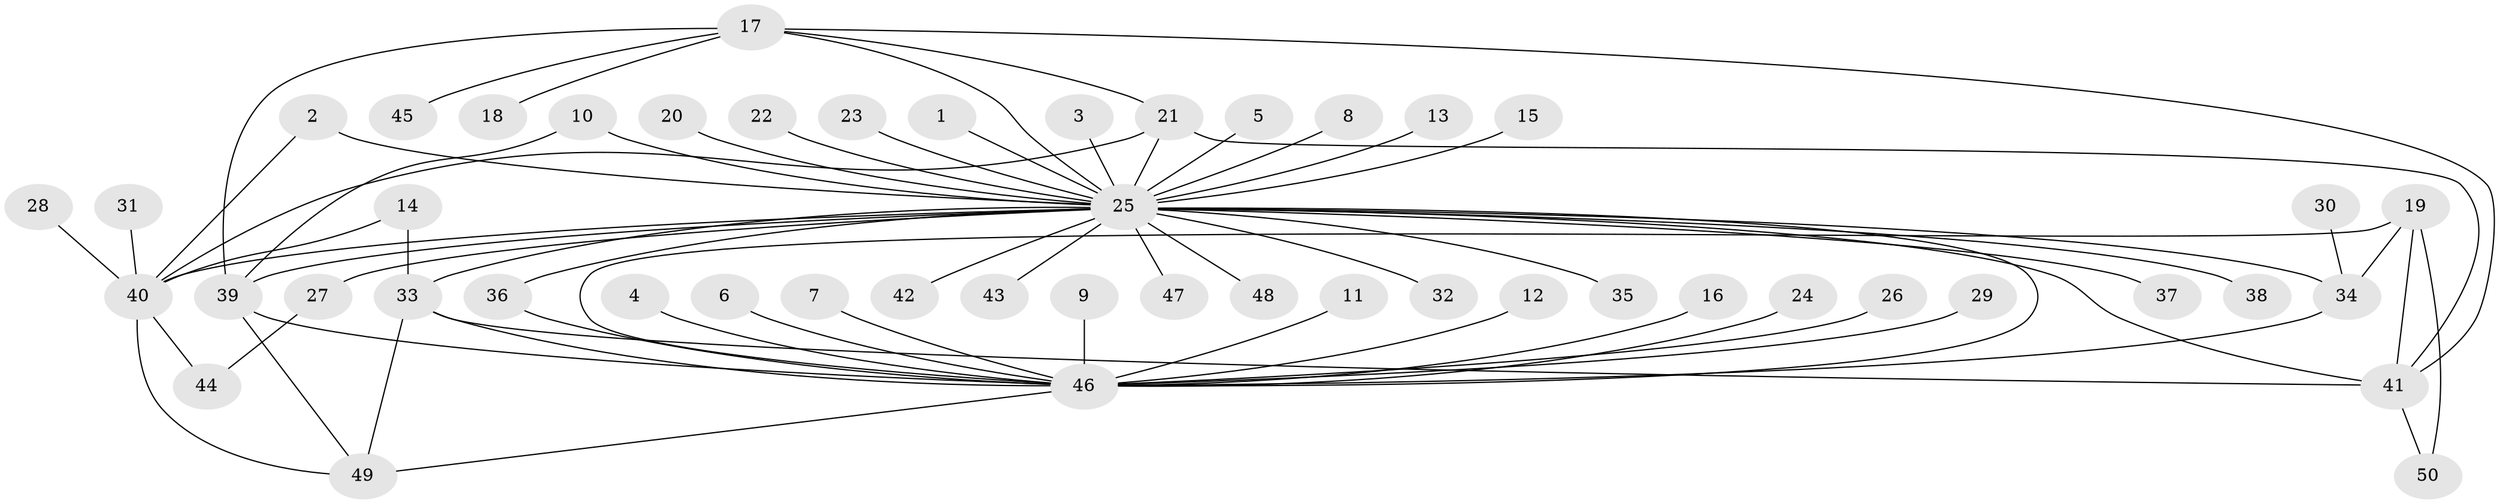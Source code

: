 // original degree distribution, {35: 0.01, 2: 0.2, 15: 0.01, 1: 0.59, 8: 0.03, 3: 0.08, 6: 0.01, 21: 0.01, 7: 0.01, 4: 0.02, 5: 0.03}
// Generated by graph-tools (version 1.1) at 2025/36/03/04/25 23:36:46]
// undirected, 50 vertices, 69 edges
graph export_dot {
  node [color=gray90,style=filled];
  1;
  2;
  3;
  4;
  5;
  6;
  7;
  8;
  9;
  10;
  11;
  12;
  13;
  14;
  15;
  16;
  17;
  18;
  19;
  20;
  21;
  22;
  23;
  24;
  25;
  26;
  27;
  28;
  29;
  30;
  31;
  32;
  33;
  34;
  35;
  36;
  37;
  38;
  39;
  40;
  41;
  42;
  43;
  44;
  45;
  46;
  47;
  48;
  49;
  50;
  1 -- 25 [weight=1.0];
  2 -- 25 [weight=1.0];
  2 -- 40 [weight=1.0];
  3 -- 25 [weight=1.0];
  4 -- 46 [weight=1.0];
  5 -- 25 [weight=1.0];
  6 -- 46 [weight=1.0];
  7 -- 46 [weight=1.0];
  8 -- 25 [weight=1.0];
  9 -- 46 [weight=1.0];
  10 -- 25 [weight=1.0];
  10 -- 39 [weight=1.0];
  11 -- 46 [weight=1.0];
  12 -- 46 [weight=1.0];
  13 -- 25 [weight=2.0];
  14 -- 33 [weight=1.0];
  14 -- 40 [weight=1.0];
  15 -- 25 [weight=1.0];
  16 -- 46 [weight=1.0];
  17 -- 18 [weight=1.0];
  17 -- 21 [weight=1.0];
  17 -- 25 [weight=1.0];
  17 -- 39 [weight=1.0];
  17 -- 41 [weight=1.0];
  17 -- 45 [weight=1.0];
  19 -- 34 [weight=1.0];
  19 -- 41 [weight=1.0];
  19 -- 46 [weight=1.0];
  19 -- 50 [weight=1.0];
  20 -- 25 [weight=1.0];
  21 -- 25 [weight=1.0];
  21 -- 40 [weight=2.0];
  21 -- 41 [weight=1.0];
  22 -- 25 [weight=1.0];
  23 -- 25 [weight=1.0];
  24 -- 46 [weight=1.0];
  25 -- 27 [weight=1.0];
  25 -- 32 [weight=1.0];
  25 -- 33 [weight=1.0];
  25 -- 34 [weight=1.0];
  25 -- 35 [weight=1.0];
  25 -- 36 [weight=1.0];
  25 -- 37 [weight=1.0];
  25 -- 38 [weight=1.0];
  25 -- 39 [weight=1.0];
  25 -- 40 [weight=1.0];
  25 -- 41 [weight=2.0];
  25 -- 42 [weight=2.0];
  25 -- 43 [weight=1.0];
  25 -- 46 [weight=1.0];
  25 -- 47 [weight=1.0];
  25 -- 48 [weight=1.0];
  26 -- 46 [weight=1.0];
  27 -- 44 [weight=1.0];
  28 -- 40 [weight=1.0];
  29 -- 46 [weight=1.0];
  30 -- 34 [weight=1.0];
  31 -- 40 [weight=1.0];
  33 -- 41 [weight=1.0];
  33 -- 46 [weight=1.0];
  33 -- 49 [weight=1.0];
  34 -- 46 [weight=1.0];
  36 -- 46 [weight=1.0];
  39 -- 46 [weight=1.0];
  39 -- 49 [weight=1.0];
  40 -- 44 [weight=2.0];
  40 -- 49 [weight=1.0];
  41 -- 50 [weight=1.0];
  46 -- 49 [weight=1.0];
}
